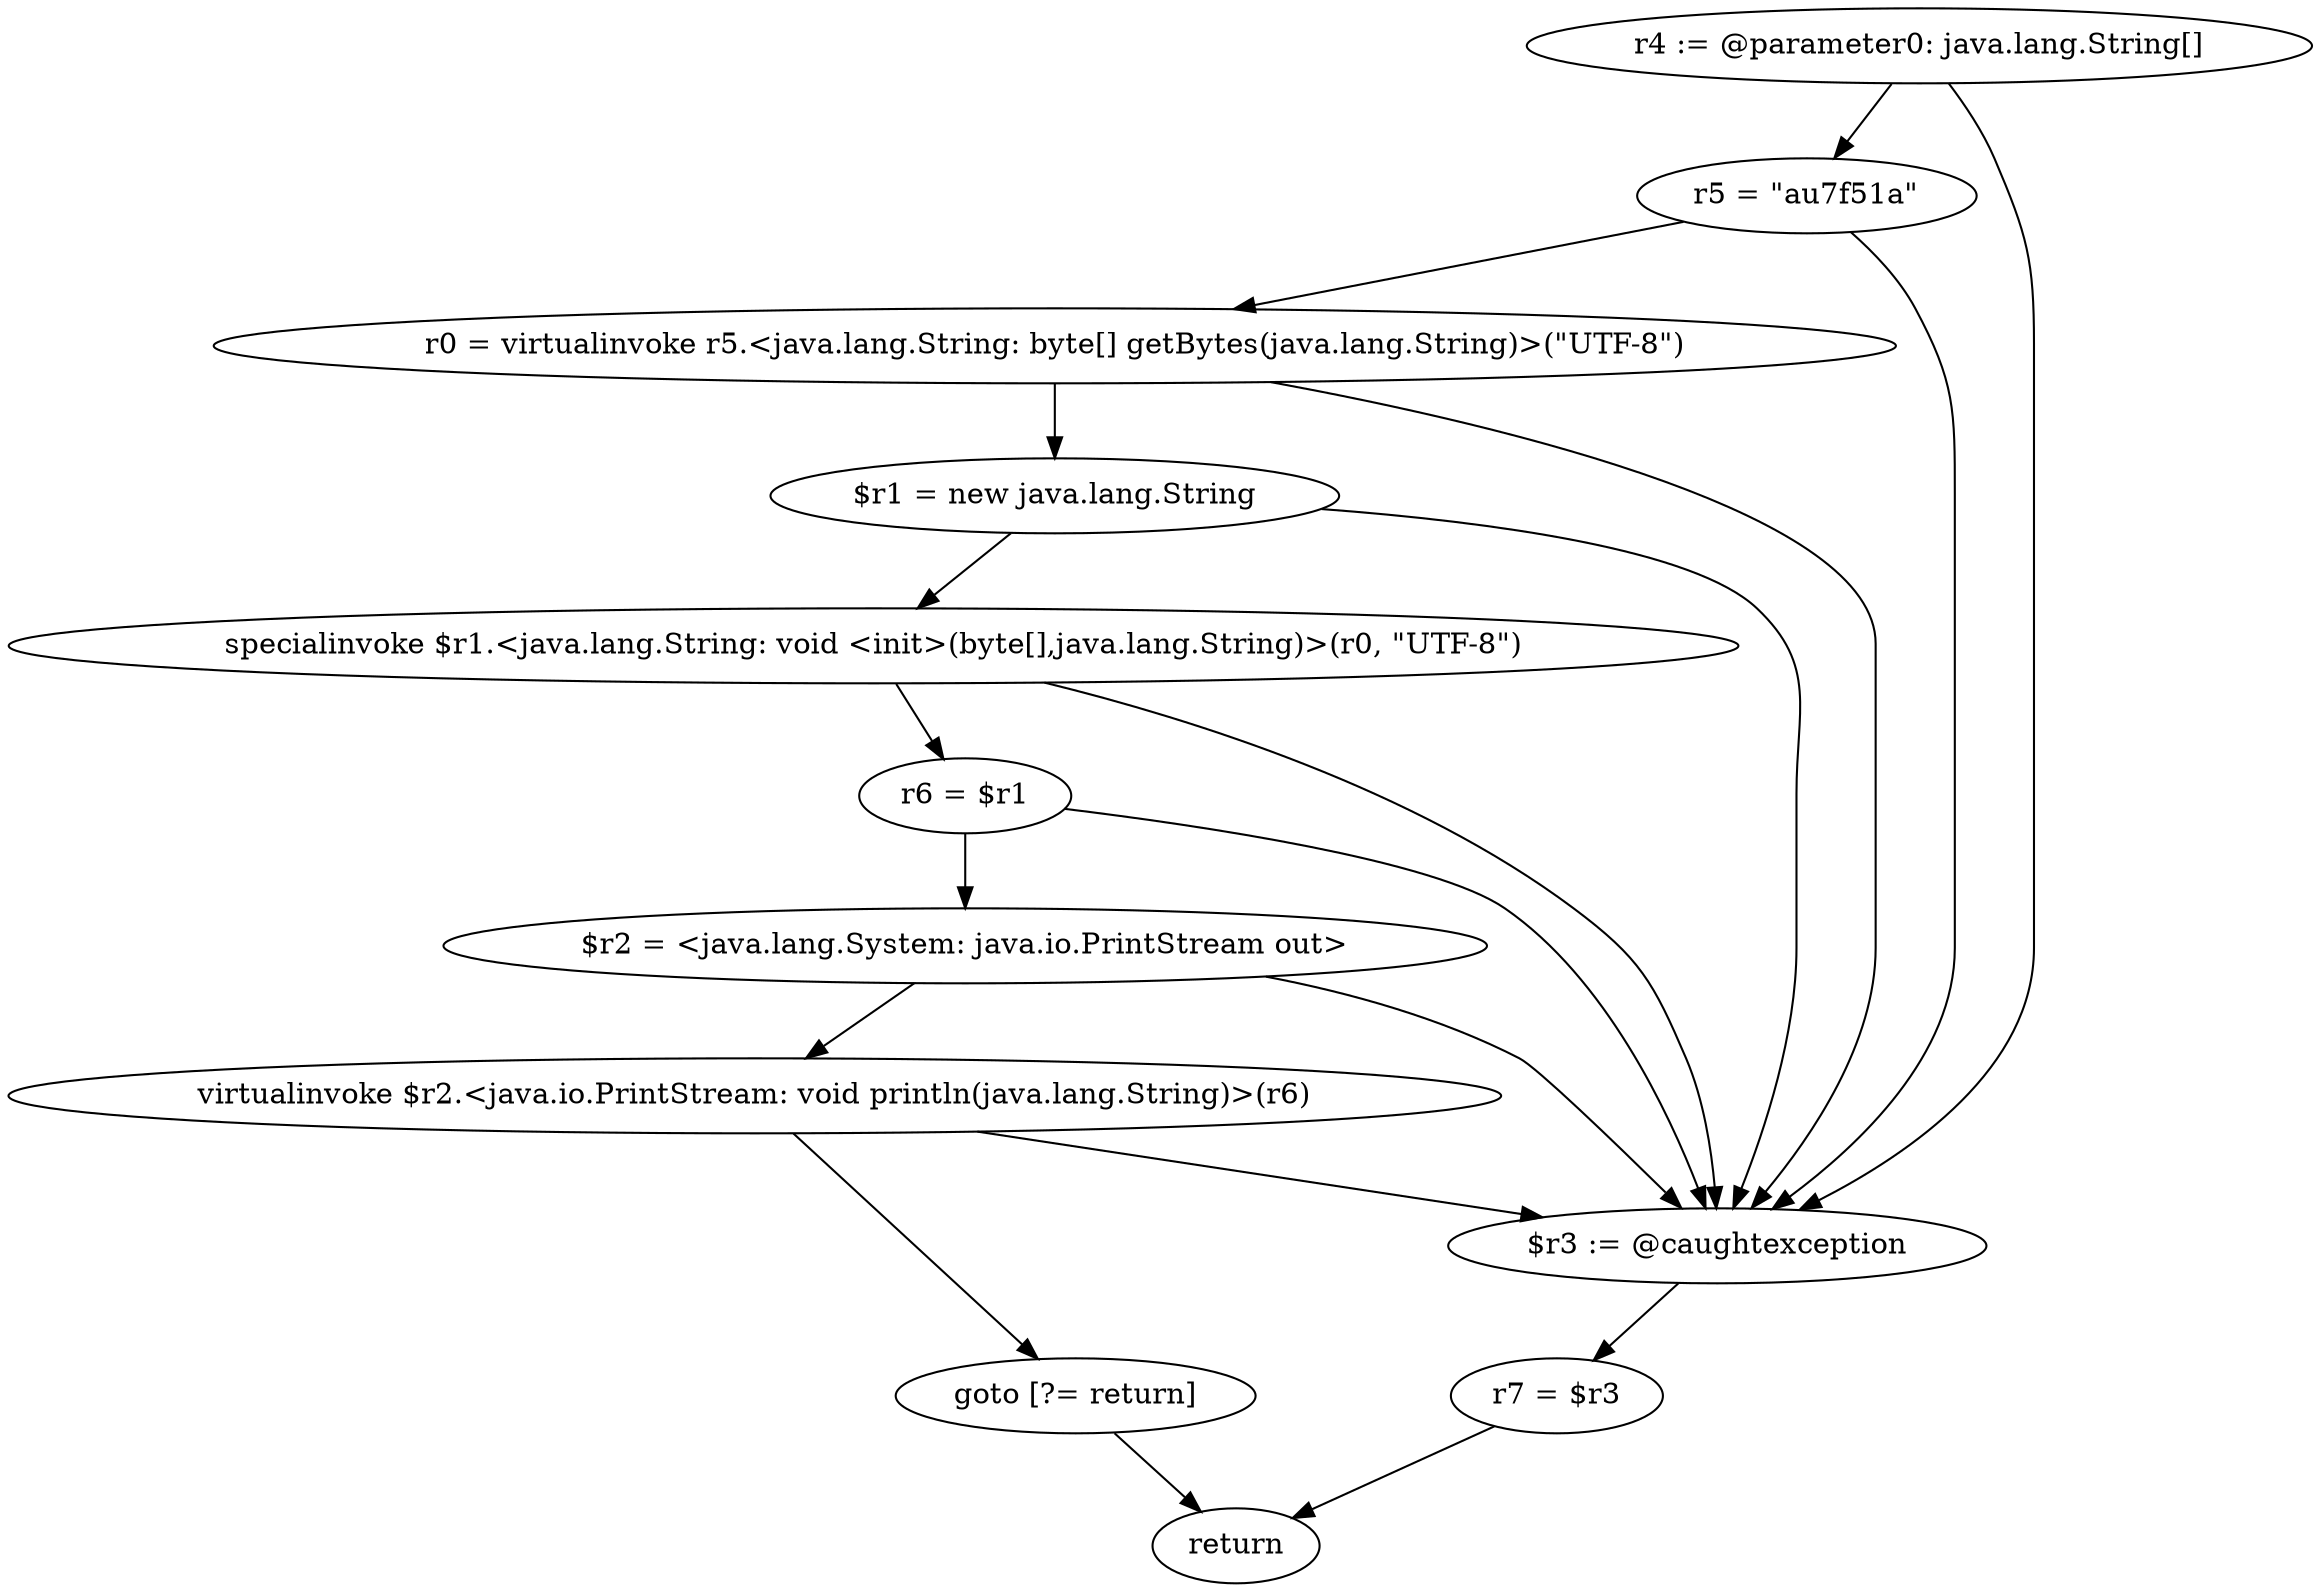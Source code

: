 digraph "unitGraph" {
    "r4 := @parameter0: java.lang.String[]"
    "r5 = \"a\u7f51a\""
    "r0 = virtualinvoke r5.<java.lang.String: byte[] getBytes(java.lang.String)>(\"UTF-8\")"
    "$r1 = new java.lang.String"
    "specialinvoke $r1.<java.lang.String: void <init>(byte[],java.lang.String)>(r0, \"UTF-8\")"
    "r6 = $r1"
    "$r2 = <java.lang.System: java.io.PrintStream out>"
    "virtualinvoke $r2.<java.io.PrintStream: void println(java.lang.String)>(r6)"
    "goto [?= return]"
    "$r3 := @caughtexception"
    "r7 = $r3"
    "return"
    "r4 := @parameter0: java.lang.String[]"->"r5 = \"a\u7f51a\"";
    "r4 := @parameter0: java.lang.String[]"->"$r3 := @caughtexception";
    "r5 = \"a\u7f51a\""->"r0 = virtualinvoke r5.<java.lang.String: byte[] getBytes(java.lang.String)>(\"UTF-8\")";
    "r5 = \"a\u7f51a\""->"$r3 := @caughtexception";
    "r0 = virtualinvoke r5.<java.lang.String: byte[] getBytes(java.lang.String)>(\"UTF-8\")"->"$r1 = new java.lang.String";
    "r0 = virtualinvoke r5.<java.lang.String: byte[] getBytes(java.lang.String)>(\"UTF-8\")"->"$r3 := @caughtexception";
    "$r1 = new java.lang.String"->"specialinvoke $r1.<java.lang.String: void <init>(byte[],java.lang.String)>(r0, \"UTF-8\")";
    "$r1 = new java.lang.String"->"$r3 := @caughtexception";
    "specialinvoke $r1.<java.lang.String: void <init>(byte[],java.lang.String)>(r0, \"UTF-8\")"->"r6 = $r1";
    "specialinvoke $r1.<java.lang.String: void <init>(byte[],java.lang.String)>(r0, \"UTF-8\")"->"$r3 := @caughtexception";
    "r6 = $r1"->"$r2 = <java.lang.System: java.io.PrintStream out>";
    "r6 = $r1"->"$r3 := @caughtexception";
    "$r2 = <java.lang.System: java.io.PrintStream out>"->"virtualinvoke $r2.<java.io.PrintStream: void println(java.lang.String)>(r6)";
    "$r2 = <java.lang.System: java.io.PrintStream out>"->"$r3 := @caughtexception";
    "virtualinvoke $r2.<java.io.PrintStream: void println(java.lang.String)>(r6)"->"goto [?= return]";
    "virtualinvoke $r2.<java.io.PrintStream: void println(java.lang.String)>(r6)"->"$r3 := @caughtexception";
    "goto [?= return]"->"return";
    "$r3 := @caughtexception"->"r7 = $r3";
    "r7 = $r3"->"return";
}
